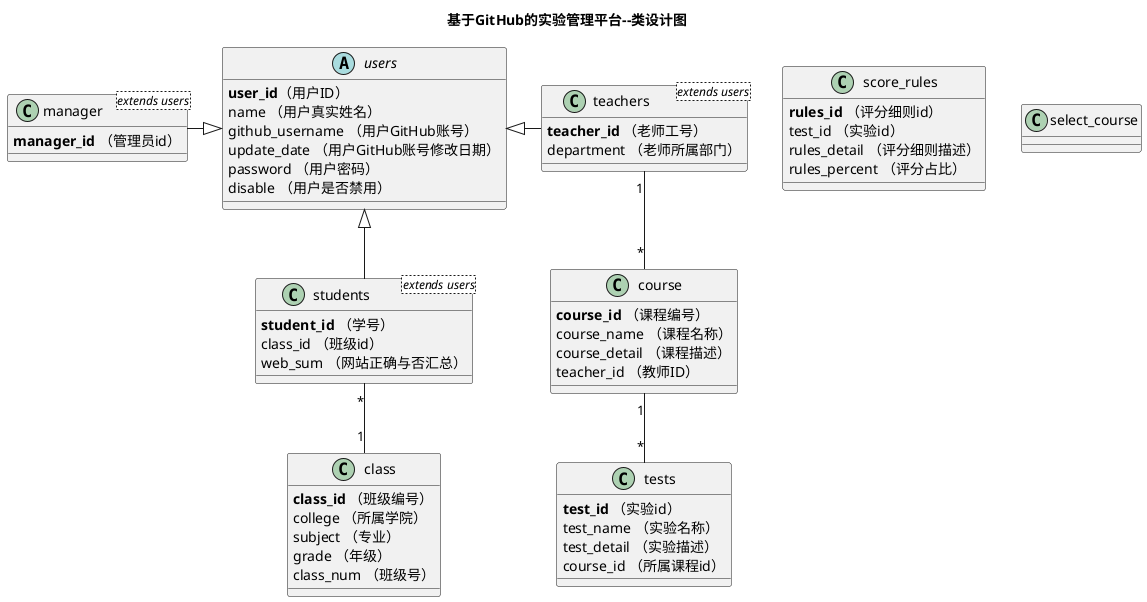 @startuml
title 基于GitHub的实验管理平台--类设计图
abstract class users{
    <b>user_id</b>（用户ID）
    name （用户真实姓名）
    github_username （用户GitHub账号）
    update_date （用户GitHub账号修改日期）
    password （用户密码）
    disable （用户是否禁用）
 }

 class students<extends users>{
    <b>student_id</b> （学号）
    class_id （班级id）
    web_sum （网站正确与否汇总）
 }

 class teachers<extends users>{
     <b>teacher_id</b> （老师工号）
     department （老师所属部门）
 }

 class class{
    <b>class_id</b> （班级编号）
    college （所属学院）
    subject （专业）
    grade （年级）
    class_num （班级号）
 }

 class manager<extends users>{
    <b>manager_id</b> （管理员id）
 }

class course{
    <b>course_id</b> （课程编号）
    course_name （课程名称）
    course_detail （课程描述）
    teacher_id （教师ID）
}

class tests{
    <b>test_id</b> （实验id）
    test_name （实验名称）
    test_detail （实验描述）
    course_id （所属课程id）
}

class score_rules{
    <b>rules_id</b> （评分细则id）
    test_id （实验id）
    rules_detail （评分细则描述）
    rules_percent （评分占比）
}

class select_course{

}
users <|-down- students
users <|-right- teachers
users <|-left- manager
students "*"--"1"class
teachers "1"--"*" course
course "1" --"*"tests


@enduml